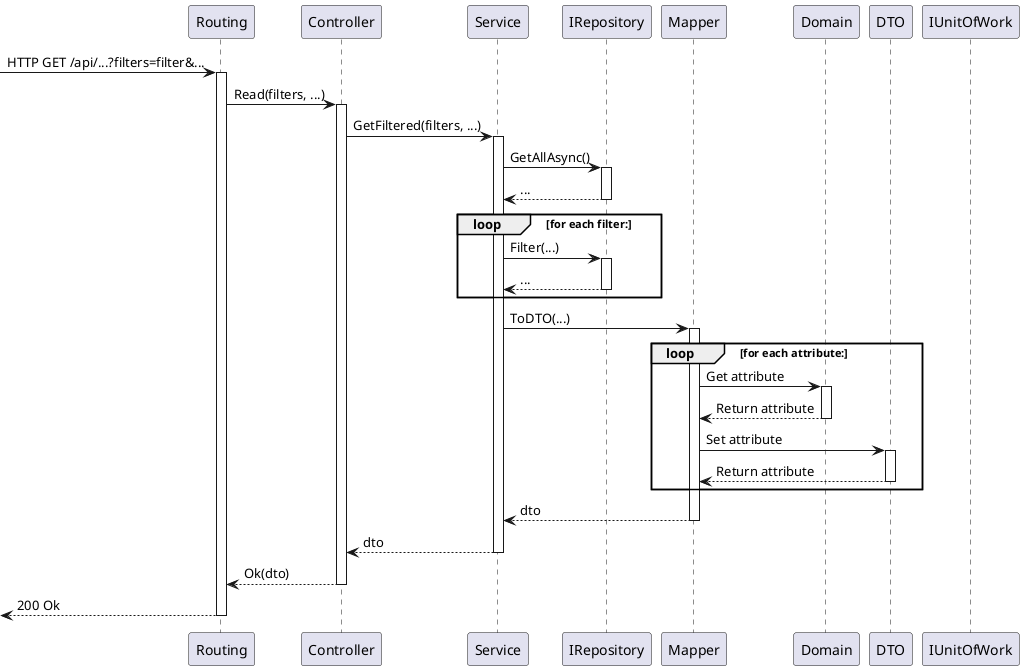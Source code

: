 @startuml SD-Read

participant "Routing" as Routing
participant "Controller" as Controller
participant "Service" as Service
participant "IRepository" as Repository
participant "Mapper" as Mapper
participant "Domain" as Domain
participant "DTO" as DTO
participant "IUnitOfWork" as UnitOfWork

-> Routing : HTTP GET /api/...?filters=filter&...
activate Routing

    Routing -> Controller : Read(filters, ...)
    activate Controller

        Controller -> Service : GetFiltered(filters, ...)
        activate Service

            Service -> Repository : GetAllAsync()
            activate Repository

                Repository --> Service : ...
            deactivate Repository

            loop for each filter: 
                Service -> Repository : Filter(...)
                activate Repository

                    Repository --> Service : ...
                deactivate Repository
            end

            Service -> Mapper : ToDTO(...)
            activate Mapper

                loop for each attribute: 
                    Mapper -> Domain : Get attribute
                    activate Domain

                        Domain --> Mapper : Return attribute
                    deactivate Domain

                    Mapper -> DTO : Set attribute
                    activate DTO

                        DTO --> Mapper : Return attribute
                    deactivate DTO
                end

                Mapper --> Service : dto
            deactivate Mapper

            Service --> Controller : dto
        deactivate Service

        Controller --> Routing : Ok(dto)
    deactivate Controller

    <-- Routing : 200 Ok
deactivate Routing

@enduml